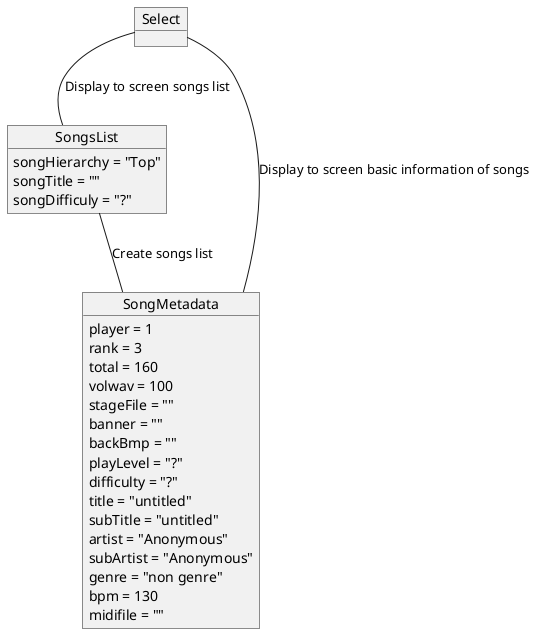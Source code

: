 @startuml
object Select
object SongsList {
    songHierarchy = "Top"
    songTitle = ""
    songDifficuly = "?"
}
object SongMetadata {
    player = 1
    rank = 3
    total = 160
    volwav = 100
    stageFile = ""
    banner = ""
    backBmp = ""
    playLevel = "?"
    difficulty = "?"
    title = "untitled"
    subTitle = "untitled"
    artist = "Anonymous"
    subArtist = "Anonymous"
    genre = "non genre"
    bpm = 130
    midifile = ""
}

Select -- SongsList : Display to screen songs list
Select -- SongMetadata : Display to screen basic information of songs
SongsList -- SongMetadata : Create songs list
@enduml